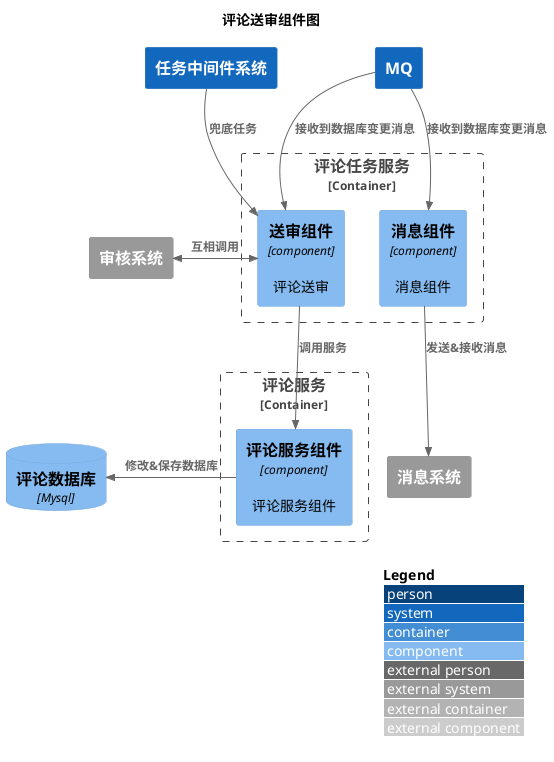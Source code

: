 @startuml
!include <C4/C4_Component>
LAYOUT_WITH_LEGEND()

title 评论送审组件图

System(rocketmq,"MQ")
System_Ext(auditSystem,"审核系统")
System(job,"任务中间件系统")

Container_Boundary(commentJobService, "评论任务服务"){
    Component(auditComponent, "送审组件", "component", "评论送审")
    Component(messageComponent, "消息组件", "component", "消息组件")
}
Container_Boundary(commentService, "评论服务"){
    Component(commentComponent, "评论服务组件", "component", "评论服务组件")
}

System_Ext(messageSystem,"消息系统")
ComponentDb(db, "评论数据库", "Mysql")

Rel(rocketmq, auditComponent, "接收到数据库变更消息")
Rel(rocketmq, messageComponent, "接收到数据库变更消息")
Rel(job, auditComponent, "兜底任务")
BiRel_L(auditComponent, auditSystem, "互相调用")
Rel(messageComponent, messageSystem, "发送&接收消息")
Rel(auditComponent, commentComponent, "调用服务")
Rel_L(commentComponent, db, "修改&保存数据库")






@enduml
